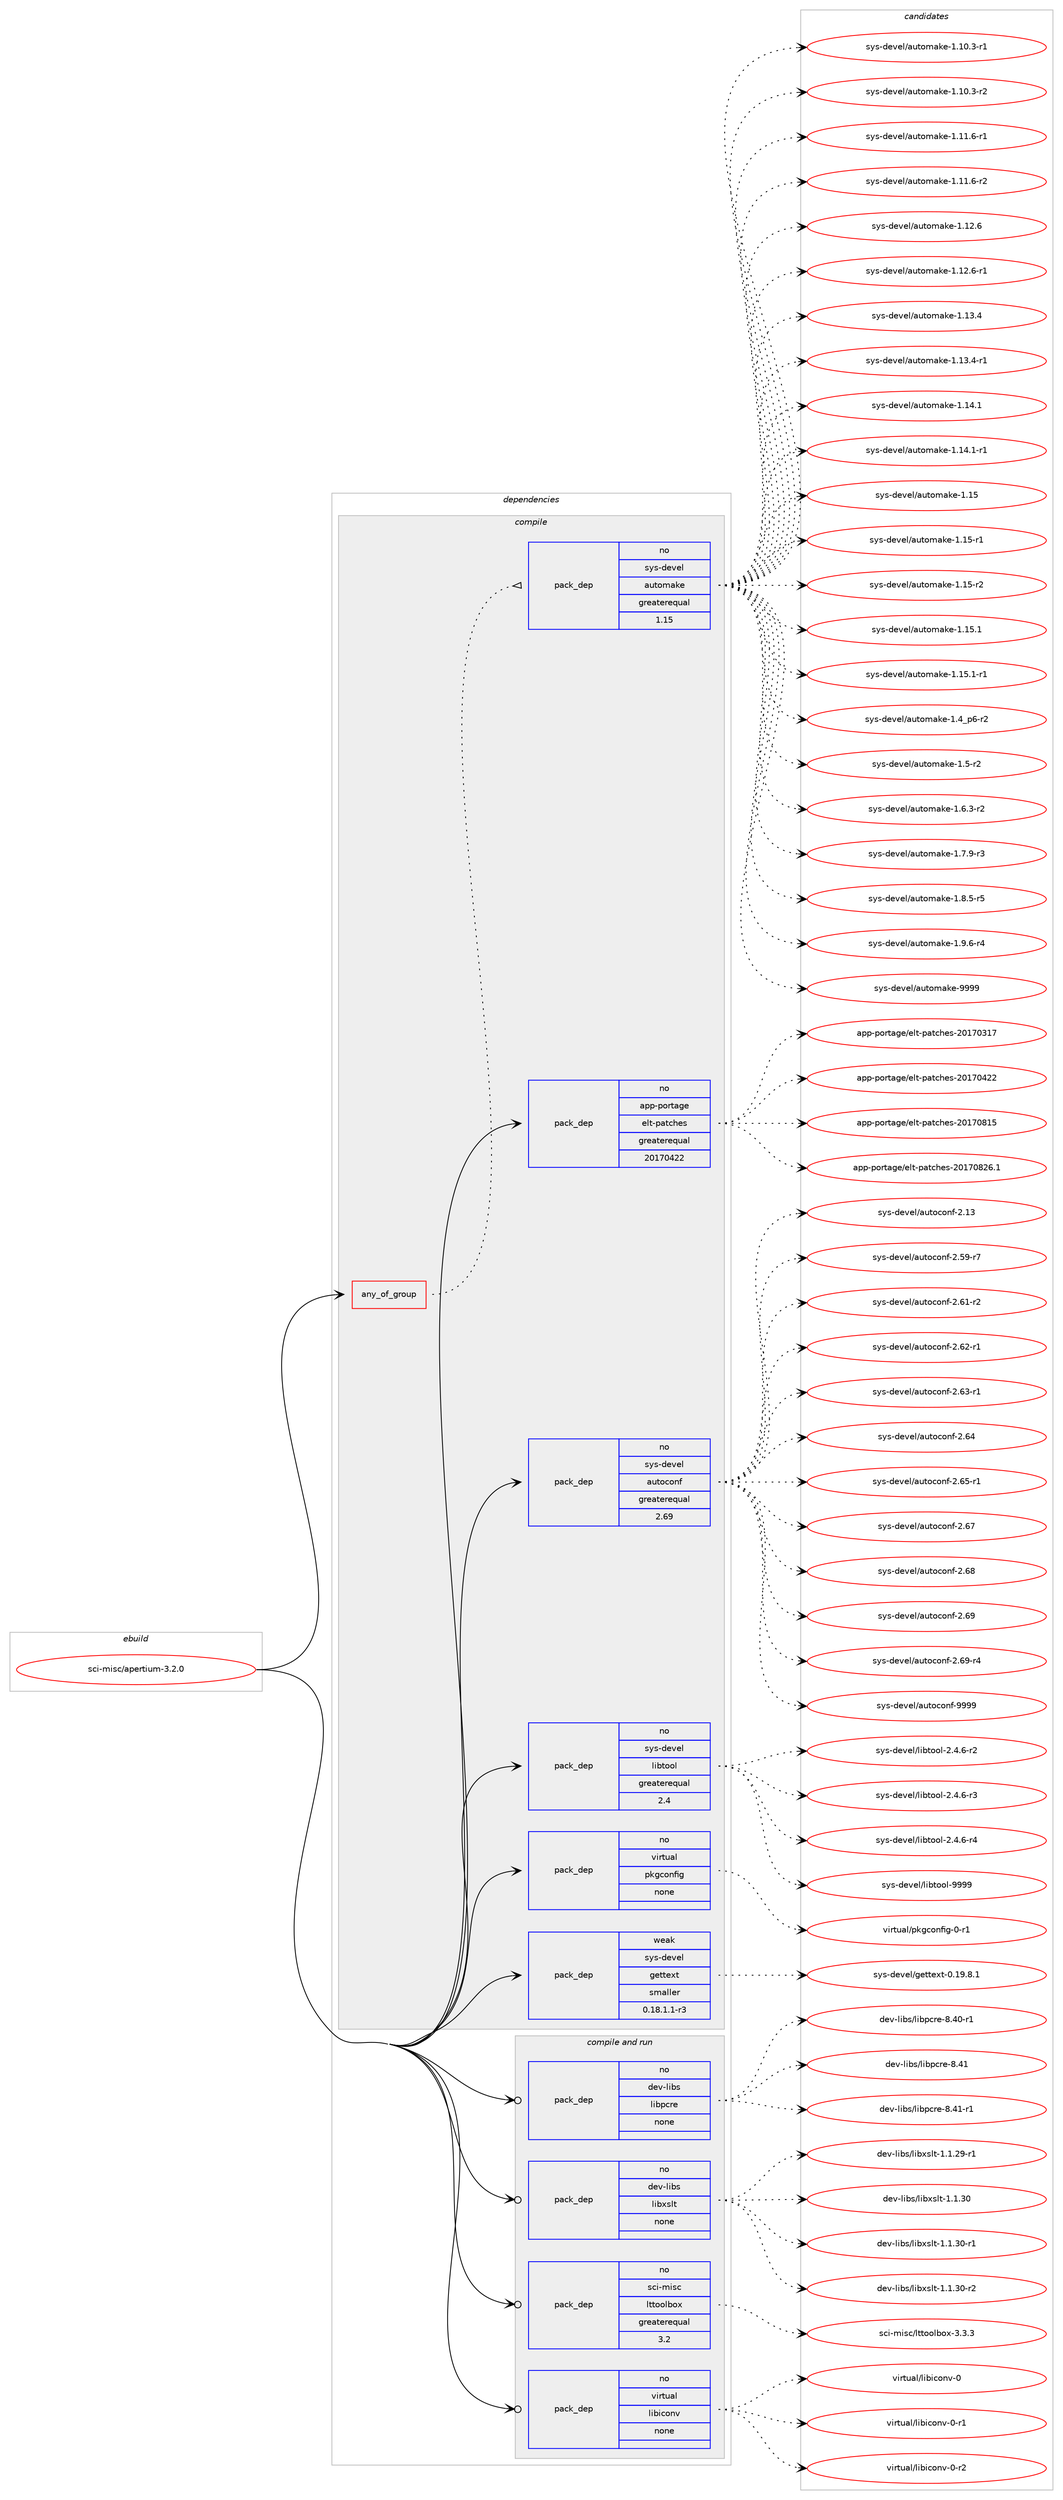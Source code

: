 digraph prolog {

# *************
# Graph options
# *************

newrank=true;
concentrate=true;
compound=true;
graph [rankdir=LR,fontname=Helvetica,fontsize=10,ranksep=1.5];#, ranksep=2.5, nodesep=0.2];
edge  [arrowhead=vee];
node  [fontname=Helvetica,fontsize=10];

# **********
# The ebuild
# **********

subgraph cluster_leftcol {
color=gray;
rank=same;
label=<<i>ebuild</i>>;
id [label="sci-misc/apertium-3.2.0", color=red, width=4, href="../sci-misc/apertium-3.2.0.svg"];
}

# ****************
# The dependencies
# ****************

subgraph cluster_midcol {
color=gray;
label=<<i>dependencies</i>>;
subgraph cluster_compile {
fillcolor="#eeeeee";
style=filled;
label=<<i>compile</i>>;
subgraph any7747 {
dependency457104 [label=<<TABLE BORDER="0" CELLBORDER="1" CELLSPACING="0" CELLPADDING="4"><TR><TD CELLPADDING="10">any_of_group</TD></TR></TABLE>>, shape=none, color=red];subgraph pack337338 {
dependency457105 [label=<<TABLE BORDER="0" CELLBORDER="1" CELLSPACING="0" CELLPADDING="4" WIDTH="220"><TR><TD ROWSPAN="6" CELLPADDING="30">pack_dep</TD></TR><TR><TD WIDTH="110">no</TD></TR><TR><TD>sys-devel</TD></TR><TR><TD>automake</TD></TR><TR><TD>greaterequal</TD></TR><TR><TD>1.15</TD></TR></TABLE>>, shape=none, color=blue];
}
dependency457104:e -> dependency457105:w [weight=20,style="dotted",arrowhead="oinv"];
}
id:e -> dependency457104:w [weight=20,style="solid",arrowhead="vee"];
subgraph pack337339 {
dependency457106 [label=<<TABLE BORDER="0" CELLBORDER="1" CELLSPACING="0" CELLPADDING="4" WIDTH="220"><TR><TD ROWSPAN="6" CELLPADDING="30">pack_dep</TD></TR><TR><TD WIDTH="110">no</TD></TR><TR><TD>app-portage</TD></TR><TR><TD>elt-patches</TD></TR><TR><TD>greaterequal</TD></TR><TR><TD>20170422</TD></TR></TABLE>>, shape=none, color=blue];
}
id:e -> dependency457106:w [weight=20,style="solid",arrowhead="vee"];
subgraph pack337340 {
dependency457107 [label=<<TABLE BORDER="0" CELLBORDER="1" CELLSPACING="0" CELLPADDING="4" WIDTH="220"><TR><TD ROWSPAN="6" CELLPADDING="30">pack_dep</TD></TR><TR><TD WIDTH="110">no</TD></TR><TR><TD>sys-devel</TD></TR><TR><TD>autoconf</TD></TR><TR><TD>greaterequal</TD></TR><TR><TD>2.69</TD></TR></TABLE>>, shape=none, color=blue];
}
id:e -> dependency457107:w [weight=20,style="solid",arrowhead="vee"];
subgraph pack337341 {
dependency457108 [label=<<TABLE BORDER="0" CELLBORDER="1" CELLSPACING="0" CELLPADDING="4" WIDTH="220"><TR><TD ROWSPAN="6" CELLPADDING="30">pack_dep</TD></TR><TR><TD WIDTH="110">no</TD></TR><TR><TD>sys-devel</TD></TR><TR><TD>libtool</TD></TR><TR><TD>greaterequal</TD></TR><TR><TD>2.4</TD></TR></TABLE>>, shape=none, color=blue];
}
id:e -> dependency457108:w [weight=20,style="solid",arrowhead="vee"];
subgraph pack337342 {
dependency457109 [label=<<TABLE BORDER="0" CELLBORDER="1" CELLSPACING="0" CELLPADDING="4" WIDTH="220"><TR><TD ROWSPAN="6" CELLPADDING="30">pack_dep</TD></TR><TR><TD WIDTH="110">no</TD></TR><TR><TD>virtual</TD></TR><TR><TD>pkgconfig</TD></TR><TR><TD>none</TD></TR><TR><TD></TD></TR></TABLE>>, shape=none, color=blue];
}
id:e -> dependency457109:w [weight=20,style="solid",arrowhead="vee"];
subgraph pack337343 {
dependency457110 [label=<<TABLE BORDER="0" CELLBORDER="1" CELLSPACING="0" CELLPADDING="4" WIDTH="220"><TR><TD ROWSPAN="6" CELLPADDING="30">pack_dep</TD></TR><TR><TD WIDTH="110">weak</TD></TR><TR><TD>sys-devel</TD></TR><TR><TD>gettext</TD></TR><TR><TD>smaller</TD></TR><TR><TD>0.18.1.1-r3</TD></TR></TABLE>>, shape=none, color=blue];
}
id:e -> dependency457110:w [weight=20,style="solid",arrowhead="vee"];
}
subgraph cluster_compileandrun {
fillcolor="#eeeeee";
style=filled;
label=<<i>compile and run</i>>;
subgraph pack337344 {
dependency457111 [label=<<TABLE BORDER="0" CELLBORDER="1" CELLSPACING="0" CELLPADDING="4" WIDTH="220"><TR><TD ROWSPAN="6" CELLPADDING="30">pack_dep</TD></TR><TR><TD WIDTH="110">no</TD></TR><TR><TD>dev-libs</TD></TR><TR><TD>libpcre</TD></TR><TR><TD>none</TD></TR><TR><TD></TD></TR></TABLE>>, shape=none, color=blue];
}
id:e -> dependency457111:w [weight=20,style="solid",arrowhead="odotvee"];
subgraph pack337345 {
dependency457112 [label=<<TABLE BORDER="0" CELLBORDER="1" CELLSPACING="0" CELLPADDING="4" WIDTH="220"><TR><TD ROWSPAN="6" CELLPADDING="30">pack_dep</TD></TR><TR><TD WIDTH="110">no</TD></TR><TR><TD>dev-libs</TD></TR><TR><TD>libxslt</TD></TR><TR><TD>none</TD></TR><TR><TD></TD></TR></TABLE>>, shape=none, color=blue];
}
id:e -> dependency457112:w [weight=20,style="solid",arrowhead="odotvee"];
subgraph pack337346 {
dependency457113 [label=<<TABLE BORDER="0" CELLBORDER="1" CELLSPACING="0" CELLPADDING="4" WIDTH="220"><TR><TD ROWSPAN="6" CELLPADDING="30">pack_dep</TD></TR><TR><TD WIDTH="110">no</TD></TR><TR><TD>sci-misc</TD></TR><TR><TD>lttoolbox</TD></TR><TR><TD>greaterequal</TD></TR><TR><TD>3.2</TD></TR></TABLE>>, shape=none, color=blue];
}
id:e -> dependency457113:w [weight=20,style="solid",arrowhead="odotvee"];
subgraph pack337347 {
dependency457114 [label=<<TABLE BORDER="0" CELLBORDER="1" CELLSPACING="0" CELLPADDING="4" WIDTH="220"><TR><TD ROWSPAN="6" CELLPADDING="30">pack_dep</TD></TR><TR><TD WIDTH="110">no</TD></TR><TR><TD>virtual</TD></TR><TR><TD>libiconv</TD></TR><TR><TD>none</TD></TR><TR><TD></TD></TR></TABLE>>, shape=none, color=blue];
}
id:e -> dependency457114:w [weight=20,style="solid",arrowhead="odotvee"];
}
subgraph cluster_run {
fillcolor="#eeeeee";
style=filled;
label=<<i>run</i>>;
}
}

# **************
# The candidates
# **************

subgraph cluster_choices {
rank=same;
color=gray;
label=<<i>candidates</i>>;

subgraph choice337338 {
color=black;
nodesep=1;
choice11512111545100101118101108479711711611110997107101454946494846514511449 [label="sys-devel/automake-1.10.3-r1", color=red, width=4,href="../sys-devel/automake-1.10.3-r1.svg"];
choice11512111545100101118101108479711711611110997107101454946494846514511450 [label="sys-devel/automake-1.10.3-r2", color=red, width=4,href="../sys-devel/automake-1.10.3-r2.svg"];
choice11512111545100101118101108479711711611110997107101454946494946544511449 [label="sys-devel/automake-1.11.6-r1", color=red, width=4,href="../sys-devel/automake-1.11.6-r1.svg"];
choice11512111545100101118101108479711711611110997107101454946494946544511450 [label="sys-devel/automake-1.11.6-r2", color=red, width=4,href="../sys-devel/automake-1.11.6-r2.svg"];
choice1151211154510010111810110847971171161111099710710145494649504654 [label="sys-devel/automake-1.12.6", color=red, width=4,href="../sys-devel/automake-1.12.6.svg"];
choice11512111545100101118101108479711711611110997107101454946495046544511449 [label="sys-devel/automake-1.12.6-r1", color=red, width=4,href="../sys-devel/automake-1.12.6-r1.svg"];
choice1151211154510010111810110847971171161111099710710145494649514652 [label="sys-devel/automake-1.13.4", color=red, width=4,href="../sys-devel/automake-1.13.4.svg"];
choice11512111545100101118101108479711711611110997107101454946495146524511449 [label="sys-devel/automake-1.13.4-r1", color=red, width=4,href="../sys-devel/automake-1.13.4-r1.svg"];
choice1151211154510010111810110847971171161111099710710145494649524649 [label="sys-devel/automake-1.14.1", color=red, width=4,href="../sys-devel/automake-1.14.1.svg"];
choice11512111545100101118101108479711711611110997107101454946495246494511449 [label="sys-devel/automake-1.14.1-r1", color=red, width=4,href="../sys-devel/automake-1.14.1-r1.svg"];
choice115121115451001011181011084797117116111109971071014549464953 [label="sys-devel/automake-1.15", color=red, width=4,href="../sys-devel/automake-1.15.svg"];
choice1151211154510010111810110847971171161111099710710145494649534511449 [label="sys-devel/automake-1.15-r1", color=red, width=4,href="../sys-devel/automake-1.15-r1.svg"];
choice1151211154510010111810110847971171161111099710710145494649534511450 [label="sys-devel/automake-1.15-r2", color=red, width=4,href="../sys-devel/automake-1.15-r2.svg"];
choice1151211154510010111810110847971171161111099710710145494649534649 [label="sys-devel/automake-1.15.1", color=red, width=4,href="../sys-devel/automake-1.15.1.svg"];
choice11512111545100101118101108479711711611110997107101454946495346494511449 [label="sys-devel/automake-1.15.1-r1", color=red, width=4,href="../sys-devel/automake-1.15.1-r1.svg"];
choice115121115451001011181011084797117116111109971071014549465295112544511450 [label="sys-devel/automake-1.4_p6-r2", color=red, width=4,href="../sys-devel/automake-1.4_p6-r2.svg"];
choice11512111545100101118101108479711711611110997107101454946534511450 [label="sys-devel/automake-1.5-r2", color=red, width=4,href="../sys-devel/automake-1.5-r2.svg"];
choice115121115451001011181011084797117116111109971071014549465446514511450 [label="sys-devel/automake-1.6.3-r2", color=red, width=4,href="../sys-devel/automake-1.6.3-r2.svg"];
choice115121115451001011181011084797117116111109971071014549465546574511451 [label="sys-devel/automake-1.7.9-r3", color=red, width=4,href="../sys-devel/automake-1.7.9-r3.svg"];
choice115121115451001011181011084797117116111109971071014549465646534511453 [label="sys-devel/automake-1.8.5-r5", color=red, width=4,href="../sys-devel/automake-1.8.5-r5.svg"];
choice115121115451001011181011084797117116111109971071014549465746544511452 [label="sys-devel/automake-1.9.6-r4", color=red, width=4,href="../sys-devel/automake-1.9.6-r4.svg"];
choice115121115451001011181011084797117116111109971071014557575757 [label="sys-devel/automake-9999", color=red, width=4,href="../sys-devel/automake-9999.svg"];
dependency457105:e -> choice11512111545100101118101108479711711611110997107101454946494846514511449:w [style=dotted,weight="100"];
dependency457105:e -> choice11512111545100101118101108479711711611110997107101454946494846514511450:w [style=dotted,weight="100"];
dependency457105:e -> choice11512111545100101118101108479711711611110997107101454946494946544511449:w [style=dotted,weight="100"];
dependency457105:e -> choice11512111545100101118101108479711711611110997107101454946494946544511450:w [style=dotted,weight="100"];
dependency457105:e -> choice1151211154510010111810110847971171161111099710710145494649504654:w [style=dotted,weight="100"];
dependency457105:e -> choice11512111545100101118101108479711711611110997107101454946495046544511449:w [style=dotted,weight="100"];
dependency457105:e -> choice1151211154510010111810110847971171161111099710710145494649514652:w [style=dotted,weight="100"];
dependency457105:e -> choice11512111545100101118101108479711711611110997107101454946495146524511449:w [style=dotted,weight="100"];
dependency457105:e -> choice1151211154510010111810110847971171161111099710710145494649524649:w [style=dotted,weight="100"];
dependency457105:e -> choice11512111545100101118101108479711711611110997107101454946495246494511449:w [style=dotted,weight="100"];
dependency457105:e -> choice115121115451001011181011084797117116111109971071014549464953:w [style=dotted,weight="100"];
dependency457105:e -> choice1151211154510010111810110847971171161111099710710145494649534511449:w [style=dotted,weight="100"];
dependency457105:e -> choice1151211154510010111810110847971171161111099710710145494649534511450:w [style=dotted,weight="100"];
dependency457105:e -> choice1151211154510010111810110847971171161111099710710145494649534649:w [style=dotted,weight="100"];
dependency457105:e -> choice11512111545100101118101108479711711611110997107101454946495346494511449:w [style=dotted,weight="100"];
dependency457105:e -> choice115121115451001011181011084797117116111109971071014549465295112544511450:w [style=dotted,weight="100"];
dependency457105:e -> choice11512111545100101118101108479711711611110997107101454946534511450:w [style=dotted,weight="100"];
dependency457105:e -> choice115121115451001011181011084797117116111109971071014549465446514511450:w [style=dotted,weight="100"];
dependency457105:e -> choice115121115451001011181011084797117116111109971071014549465546574511451:w [style=dotted,weight="100"];
dependency457105:e -> choice115121115451001011181011084797117116111109971071014549465646534511453:w [style=dotted,weight="100"];
dependency457105:e -> choice115121115451001011181011084797117116111109971071014549465746544511452:w [style=dotted,weight="100"];
dependency457105:e -> choice115121115451001011181011084797117116111109971071014557575757:w [style=dotted,weight="100"];
}
subgraph choice337339 {
color=black;
nodesep=1;
choice97112112451121111141169710310147101108116451129711699104101115455048495548514955 [label="app-portage/elt-patches-20170317", color=red, width=4,href="../app-portage/elt-patches-20170317.svg"];
choice97112112451121111141169710310147101108116451129711699104101115455048495548525050 [label="app-portage/elt-patches-20170422", color=red, width=4,href="../app-portage/elt-patches-20170422.svg"];
choice97112112451121111141169710310147101108116451129711699104101115455048495548564953 [label="app-portage/elt-patches-20170815", color=red, width=4,href="../app-portage/elt-patches-20170815.svg"];
choice971121124511211111411697103101471011081164511297116991041011154550484955485650544649 [label="app-portage/elt-patches-20170826.1", color=red, width=4,href="../app-portage/elt-patches-20170826.1.svg"];
dependency457106:e -> choice97112112451121111141169710310147101108116451129711699104101115455048495548514955:w [style=dotted,weight="100"];
dependency457106:e -> choice97112112451121111141169710310147101108116451129711699104101115455048495548525050:w [style=dotted,weight="100"];
dependency457106:e -> choice97112112451121111141169710310147101108116451129711699104101115455048495548564953:w [style=dotted,weight="100"];
dependency457106:e -> choice971121124511211111411697103101471011081164511297116991041011154550484955485650544649:w [style=dotted,weight="100"];
}
subgraph choice337340 {
color=black;
nodesep=1;
choice115121115451001011181011084797117116111991111101024550464951 [label="sys-devel/autoconf-2.13", color=red, width=4,href="../sys-devel/autoconf-2.13.svg"];
choice1151211154510010111810110847971171161119911111010245504653574511455 [label="sys-devel/autoconf-2.59-r7", color=red, width=4,href="../sys-devel/autoconf-2.59-r7.svg"];
choice1151211154510010111810110847971171161119911111010245504654494511450 [label="sys-devel/autoconf-2.61-r2", color=red, width=4,href="../sys-devel/autoconf-2.61-r2.svg"];
choice1151211154510010111810110847971171161119911111010245504654504511449 [label="sys-devel/autoconf-2.62-r1", color=red, width=4,href="../sys-devel/autoconf-2.62-r1.svg"];
choice1151211154510010111810110847971171161119911111010245504654514511449 [label="sys-devel/autoconf-2.63-r1", color=red, width=4,href="../sys-devel/autoconf-2.63-r1.svg"];
choice115121115451001011181011084797117116111991111101024550465452 [label="sys-devel/autoconf-2.64", color=red, width=4,href="../sys-devel/autoconf-2.64.svg"];
choice1151211154510010111810110847971171161119911111010245504654534511449 [label="sys-devel/autoconf-2.65-r1", color=red, width=4,href="../sys-devel/autoconf-2.65-r1.svg"];
choice115121115451001011181011084797117116111991111101024550465455 [label="sys-devel/autoconf-2.67", color=red, width=4,href="../sys-devel/autoconf-2.67.svg"];
choice115121115451001011181011084797117116111991111101024550465456 [label="sys-devel/autoconf-2.68", color=red, width=4,href="../sys-devel/autoconf-2.68.svg"];
choice115121115451001011181011084797117116111991111101024550465457 [label="sys-devel/autoconf-2.69", color=red, width=4,href="../sys-devel/autoconf-2.69.svg"];
choice1151211154510010111810110847971171161119911111010245504654574511452 [label="sys-devel/autoconf-2.69-r4", color=red, width=4,href="../sys-devel/autoconf-2.69-r4.svg"];
choice115121115451001011181011084797117116111991111101024557575757 [label="sys-devel/autoconf-9999", color=red, width=4,href="../sys-devel/autoconf-9999.svg"];
dependency457107:e -> choice115121115451001011181011084797117116111991111101024550464951:w [style=dotted,weight="100"];
dependency457107:e -> choice1151211154510010111810110847971171161119911111010245504653574511455:w [style=dotted,weight="100"];
dependency457107:e -> choice1151211154510010111810110847971171161119911111010245504654494511450:w [style=dotted,weight="100"];
dependency457107:e -> choice1151211154510010111810110847971171161119911111010245504654504511449:w [style=dotted,weight="100"];
dependency457107:e -> choice1151211154510010111810110847971171161119911111010245504654514511449:w [style=dotted,weight="100"];
dependency457107:e -> choice115121115451001011181011084797117116111991111101024550465452:w [style=dotted,weight="100"];
dependency457107:e -> choice1151211154510010111810110847971171161119911111010245504654534511449:w [style=dotted,weight="100"];
dependency457107:e -> choice115121115451001011181011084797117116111991111101024550465455:w [style=dotted,weight="100"];
dependency457107:e -> choice115121115451001011181011084797117116111991111101024550465456:w [style=dotted,weight="100"];
dependency457107:e -> choice115121115451001011181011084797117116111991111101024550465457:w [style=dotted,weight="100"];
dependency457107:e -> choice1151211154510010111810110847971171161119911111010245504654574511452:w [style=dotted,weight="100"];
dependency457107:e -> choice115121115451001011181011084797117116111991111101024557575757:w [style=dotted,weight="100"];
}
subgraph choice337341 {
color=black;
nodesep=1;
choice1151211154510010111810110847108105981161111111084550465246544511450 [label="sys-devel/libtool-2.4.6-r2", color=red, width=4,href="../sys-devel/libtool-2.4.6-r2.svg"];
choice1151211154510010111810110847108105981161111111084550465246544511451 [label="sys-devel/libtool-2.4.6-r3", color=red, width=4,href="../sys-devel/libtool-2.4.6-r3.svg"];
choice1151211154510010111810110847108105981161111111084550465246544511452 [label="sys-devel/libtool-2.4.6-r4", color=red, width=4,href="../sys-devel/libtool-2.4.6-r4.svg"];
choice1151211154510010111810110847108105981161111111084557575757 [label="sys-devel/libtool-9999", color=red, width=4,href="../sys-devel/libtool-9999.svg"];
dependency457108:e -> choice1151211154510010111810110847108105981161111111084550465246544511450:w [style=dotted,weight="100"];
dependency457108:e -> choice1151211154510010111810110847108105981161111111084550465246544511451:w [style=dotted,weight="100"];
dependency457108:e -> choice1151211154510010111810110847108105981161111111084550465246544511452:w [style=dotted,weight="100"];
dependency457108:e -> choice1151211154510010111810110847108105981161111111084557575757:w [style=dotted,weight="100"];
}
subgraph choice337342 {
color=black;
nodesep=1;
choice11810511411611797108471121071039911111010210510345484511449 [label="virtual/pkgconfig-0-r1", color=red, width=4,href="../virtual/pkgconfig-0-r1.svg"];
dependency457109:e -> choice11810511411611797108471121071039911111010210510345484511449:w [style=dotted,weight="100"];
}
subgraph choice337343 {
color=black;
nodesep=1;
choice1151211154510010111810110847103101116116101120116454846495746564649 [label="sys-devel/gettext-0.19.8.1", color=red, width=4,href="../sys-devel/gettext-0.19.8.1.svg"];
dependency457110:e -> choice1151211154510010111810110847103101116116101120116454846495746564649:w [style=dotted,weight="100"];
}
subgraph choice337344 {
color=black;
nodesep=1;
choice100101118451081059811547108105981129911410145564652484511449 [label="dev-libs/libpcre-8.40-r1", color=red, width=4,href="../dev-libs/libpcre-8.40-r1.svg"];
choice10010111845108105981154710810598112991141014556465249 [label="dev-libs/libpcre-8.41", color=red, width=4,href="../dev-libs/libpcre-8.41.svg"];
choice100101118451081059811547108105981129911410145564652494511449 [label="dev-libs/libpcre-8.41-r1", color=red, width=4,href="../dev-libs/libpcre-8.41-r1.svg"];
dependency457111:e -> choice100101118451081059811547108105981129911410145564652484511449:w [style=dotted,weight="100"];
dependency457111:e -> choice10010111845108105981154710810598112991141014556465249:w [style=dotted,weight="100"];
dependency457111:e -> choice100101118451081059811547108105981129911410145564652494511449:w [style=dotted,weight="100"];
}
subgraph choice337345 {
color=black;
nodesep=1;
choice10010111845108105981154710810598120115108116454946494650574511449 [label="dev-libs/libxslt-1.1.29-r1", color=red, width=4,href="../dev-libs/libxslt-1.1.29-r1.svg"];
choice1001011184510810598115471081059812011510811645494649465148 [label="dev-libs/libxslt-1.1.30", color=red, width=4,href="../dev-libs/libxslt-1.1.30.svg"];
choice10010111845108105981154710810598120115108116454946494651484511449 [label="dev-libs/libxslt-1.1.30-r1", color=red, width=4,href="../dev-libs/libxslt-1.1.30-r1.svg"];
choice10010111845108105981154710810598120115108116454946494651484511450 [label="dev-libs/libxslt-1.1.30-r2", color=red, width=4,href="../dev-libs/libxslt-1.1.30-r2.svg"];
dependency457112:e -> choice10010111845108105981154710810598120115108116454946494650574511449:w [style=dotted,weight="100"];
dependency457112:e -> choice1001011184510810598115471081059812011510811645494649465148:w [style=dotted,weight="100"];
dependency457112:e -> choice10010111845108105981154710810598120115108116454946494651484511449:w [style=dotted,weight="100"];
dependency457112:e -> choice10010111845108105981154710810598120115108116454946494651484511450:w [style=dotted,weight="100"];
}
subgraph choice337346 {
color=black;
nodesep=1;
choice1159910545109105115994710811611611111110898111120455146514651 [label="sci-misc/lttoolbox-3.3.3", color=red, width=4,href="../sci-misc/lttoolbox-3.3.3.svg"];
dependency457113:e -> choice1159910545109105115994710811611611111110898111120455146514651:w [style=dotted,weight="100"];
}
subgraph choice337347 {
color=black;
nodesep=1;
choice118105114116117971084710810598105991111101184548 [label="virtual/libiconv-0", color=red, width=4,href="../virtual/libiconv-0.svg"];
choice1181051141161179710847108105981059911111011845484511449 [label="virtual/libiconv-0-r1", color=red, width=4,href="../virtual/libiconv-0-r1.svg"];
choice1181051141161179710847108105981059911111011845484511450 [label="virtual/libiconv-0-r2", color=red, width=4,href="../virtual/libiconv-0-r2.svg"];
dependency457114:e -> choice118105114116117971084710810598105991111101184548:w [style=dotted,weight="100"];
dependency457114:e -> choice1181051141161179710847108105981059911111011845484511449:w [style=dotted,weight="100"];
dependency457114:e -> choice1181051141161179710847108105981059911111011845484511450:w [style=dotted,weight="100"];
}
}

}
